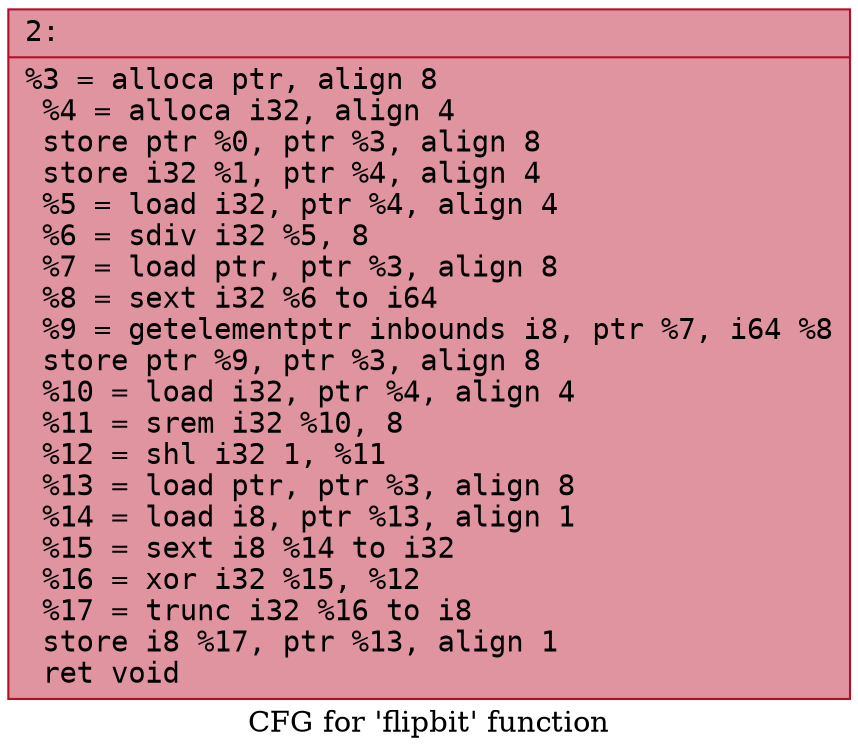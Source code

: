 digraph "CFG for 'flipbit' function" {
	label="CFG for 'flipbit' function";

	Node0x600002e321c0 [shape=record,color="#b70d28ff", style=filled, fillcolor="#b70d2870" fontname="Courier",label="{2:\l|  %3 = alloca ptr, align 8\l  %4 = alloca i32, align 4\l  store ptr %0, ptr %3, align 8\l  store i32 %1, ptr %4, align 4\l  %5 = load i32, ptr %4, align 4\l  %6 = sdiv i32 %5, 8\l  %7 = load ptr, ptr %3, align 8\l  %8 = sext i32 %6 to i64\l  %9 = getelementptr inbounds i8, ptr %7, i64 %8\l  store ptr %9, ptr %3, align 8\l  %10 = load i32, ptr %4, align 4\l  %11 = srem i32 %10, 8\l  %12 = shl i32 1, %11\l  %13 = load ptr, ptr %3, align 8\l  %14 = load i8, ptr %13, align 1\l  %15 = sext i8 %14 to i32\l  %16 = xor i32 %15, %12\l  %17 = trunc i32 %16 to i8\l  store i8 %17, ptr %13, align 1\l  ret void\l}"];
}
